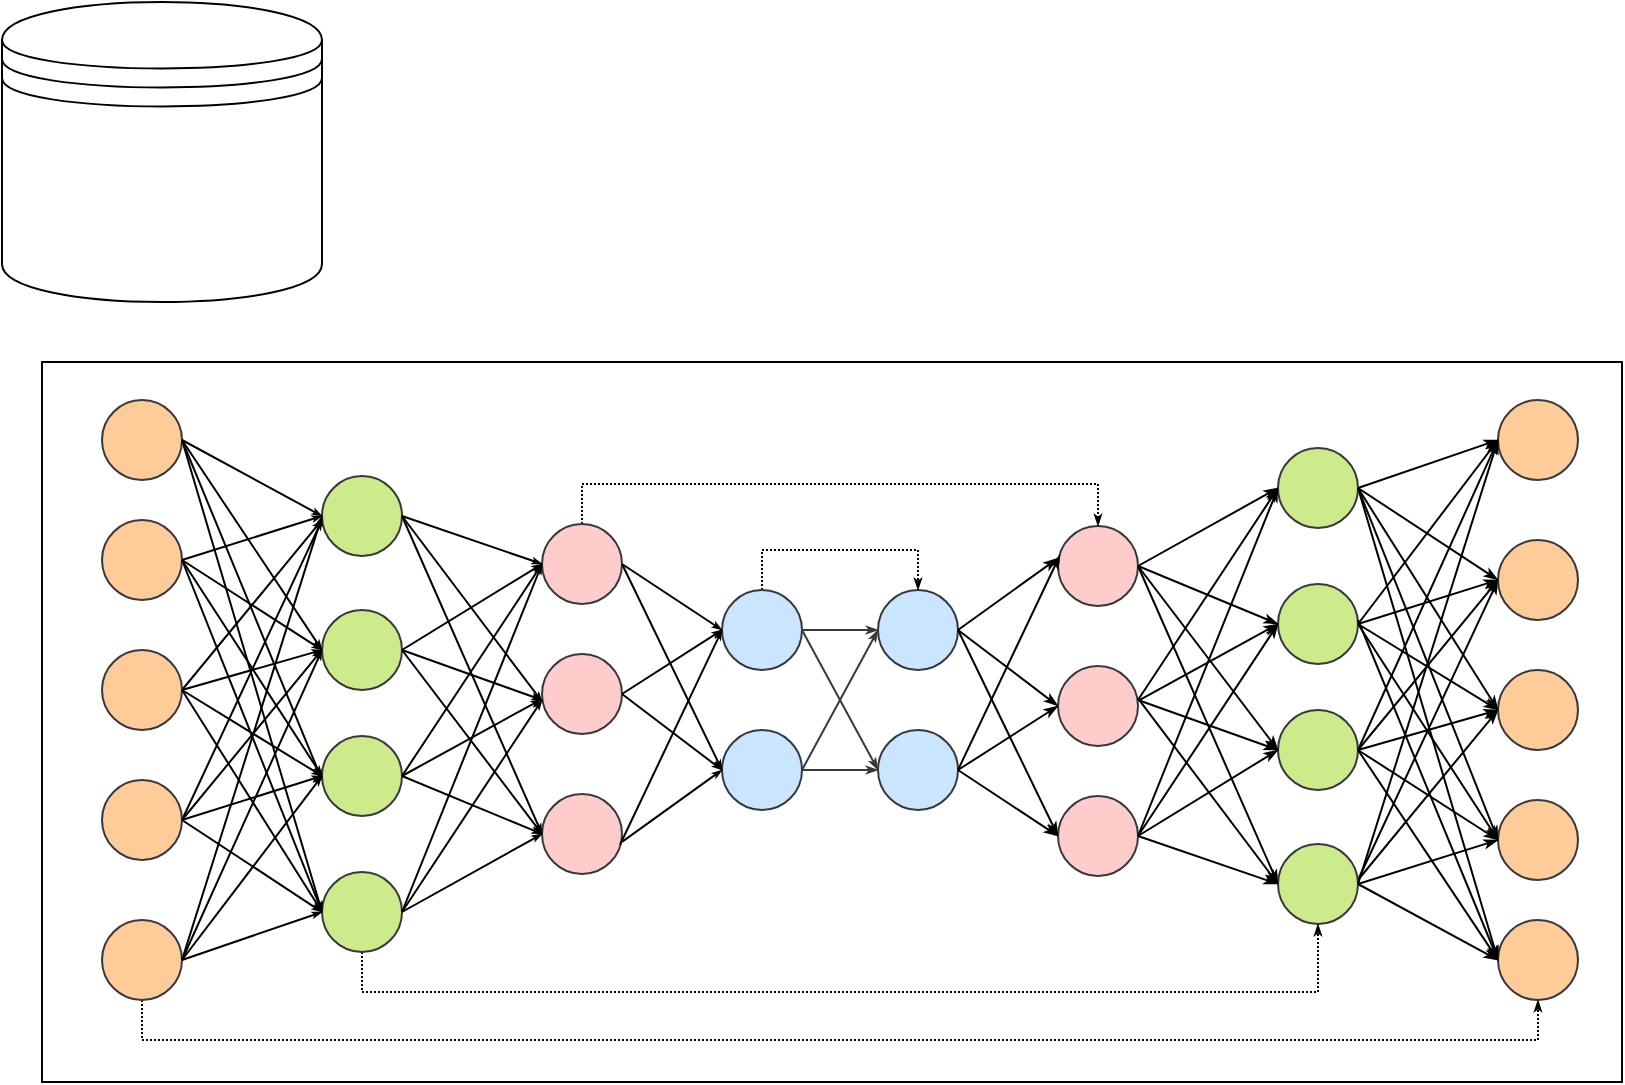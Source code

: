 <mxfile version="13.6.2" type="github">
  <diagram id="TrsP6WNKlTPHFqQmOpyP" name="Page-1">
    <mxGraphModel dx="1802" dy="773" grid="1" gridSize="10" guides="1" tooltips="1" connect="1" arrows="1" fold="1" page="1" pageScale="1" pageWidth="827" pageHeight="1169" math="0" shadow="0">
      <root>
        <mxCell id="0" />
        <mxCell id="1" parent="0" />
        <mxCell id="nNUtYWoHHe47jqBRKhcS-1" value="" style="shape=datastore;whiteSpace=wrap;html=1;" vertex="1" parent="1">
          <mxGeometry x="280" y="260" width="160" height="150" as="geometry" />
        </mxCell>
        <mxCell id="nNUtYWoHHe47jqBRKhcS-2" value="" style="rounded=0;whiteSpace=wrap;html=1;" vertex="1" parent="1">
          <mxGeometry x="300" y="440" width="790" height="360" as="geometry" />
        </mxCell>
        <mxCell id="nNUtYWoHHe47jqBRKhcS-172" value="" style="group" vertex="1" connectable="0" parent="1">
          <mxGeometry x="718" y="459" width="350" height="300" as="geometry" />
        </mxCell>
        <mxCell id="nNUtYWoHHe47jqBRKhcS-119" value="" style="ellipse;whiteSpace=wrap;html=1;aspect=fixed;rotation=-180;fillColor=#ffcc99;strokeColor=#36393d;" vertex="1" parent="nNUtYWoHHe47jqBRKhcS-172">
          <mxGeometry x="310" y="200" width="40" height="40" as="geometry" />
        </mxCell>
        <mxCell id="nNUtYWoHHe47jqBRKhcS-120" style="edgeStyle=none;rounded=0;orthogonalLoop=1;jettySize=auto;html=1;exitX=1;exitY=0.5;exitDx=0;exitDy=0;endArrow=none;endFill=0;endSize=1;startArrow=classicThin;startFill=1;startSize=4;" edge="1" parent="nNUtYWoHHe47jqBRKhcS-172" source="nNUtYWoHHe47jqBRKhcS-121">
          <mxGeometry relative="1" as="geometry">
            <mxPoint x="240" y="240" as="targetPoint" />
          </mxGeometry>
        </mxCell>
        <mxCell id="nNUtYWoHHe47jqBRKhcS-121" value="" style="ellipse;whiteSpace=wrap;html=1;aspect=fixed;rotation=-180;fillColor=#ffcc99;strokeColor=#36393d;" vertex="1" parent="nNUtYWoHHe47jqBRKhcS-172">
          <mxGeometry x="310" y="135" width="40" height="40" as="geometry" />
        </mxCell>
        <mxCell id="nNUtYWoHHe47jqBRKhcS-122" style="edgeStyle=none;rounded=0;orthogonalLoop=1;jettySize=auto;html=1;exitX=1;exitY=0.5;exitDx=0;exitDy=0;endArrow=none;endFill=0;endSize=1;startArrow=classicThin;startFill=1;startSize=4;" edge="1" parent="nNUtYWoHHe47jqBRKhcS-172" source="nNUtYWoHHe47jqBRKhcS-123">
          <mxGeometry relative="1" as="geometry">
            <mxPoint x="240" y="240" as="targetPoint" />
          </mxGeometry>
        </mxCell>
        <mxCell id="nNUtYWoHHe47jqBRKhcS-123" value="" style="ellipse;whiteSpace=wrap;html=1;aspect=fixed;rotation=-180;fillColor=#ffcc99;strokeColor=#36393d;" vertex="1" parent="nNUtYWoHHe47jqBRKhcS-172">
          <mxGeometry x="310" y="70" width="40" height="40" as="geometry" />
        </mxCell>
        <mxCell id="nNUtYWoHHe47jqBRKhcS-124" value="" style="ellipse;whiteSpace=wrap;html=1;aspect=fixed;rotation=-180;fillColor=#ffcc99;strokeColor=#36393d;" vertex="1" parent="nNUtYWoHHe47jqBRKhcS-172">
          <mxGeometry x="310" width="40" height="40" as="geometry" />
        </mxCell>
        <mxCell id="nNUtYWoHHe47jqBRKhcS-125" value="" style="ellipse;whiteSpace=wrap;html=1;aspect=fixed;rotation=-180;fillColor=#ffcc99;strokeColor=#36393d;" vertex="1" parent="nNUtYWoHHe47jqBRKhcS-172">
          <mxGeometry x="310" y="260" width="40" height="40" as="geometry" />
        </mxCell>
        <mxCell id="nNUtYWoHHe47jqBRKhcS-126" value="" style="ellipse;whiteSpace=wrap;html=1;aspect=fixed;rotation=-180;fillColor=#cdeb8b;strokeColor=#36393d;" vertex="1" parent="nNUtYWoHHe47jqBRKhcS-172">
          <mxGeometry x="200" y="222" width="40" height="40" as="geometry" />
        </mxCell>
        <mxCell id="nNUtYWoHHe47jqBRKhcS-127" style="edgeStyle=none;rounded=0;orthogonalLoop=1;jettySize=auto;html=1;entryX=0;entryY=0.5;entryDx=0;entryDy=0;exitX=1;exitY=0.5;exitDx=0;exitDy=0;endArrow=none;endFill=0;endSize=1;startArrow=classicThin;startFill=1;startSize=4;" edge="1" parent="nNUtYWoHHe47jqBRKhcS-172" source="nNUtYWoHHe47jqBRKhcS-119" target="nNUtYWoHHe47jqBRKhcS-126">
          <mxGeometry relative="1" as="geometry" />
        </mxCell>
        <mxCell id="nNUtYWoHHe47jqBRKhcS-128" style="edgeStyle=none;rounded=0;orthogonalLoop=1;jettySize=auto;html=1;exitX=1;exitY=0.5;exitDx=0;exitDy=0;entryX=0;entryY=0.5;entryDx=0;entryDy=0;endArrow=none;endFill=0;endSize=1;startArrow=classicThin;startFill=1;startSize=4;" edge="1" parent="nNUtYWoHHe47jqBRKhcS-172" source="nNUtYWoHHe47jqBRKhcS-124" target="nNUtYWoHHe47jqBRKhcS-126">
          <mxGeometry relative="1" as="geometry" />
        </mxCell>
        <mxCell id="nNUtYWoHHe47jqBRKhcS-129" value="" style="ellipse;whiteSpace=wrap;html=1;aspect=fixed;rotation=-180;fillColor=#cdeb8b;strokeColor=#36393d;" vertex="1" parent="nNUtYWoHHe47jqBRKhcS-172">
          <mxGeometry x="200" y="155" width="40" height="40" as="geometry" />
        </mxCell>
        <mxCell id="nNUtYWoHHe47jqBRKhcS-130" value="" style="ellipse;whiteSpace=wrap;html=1;aspect=fixed;rotation=-180;fillColor=#cdeb8b;strokeColor=#36393d;" vertex="1" parent="nNUtYWoHHe47jqBRKhcS-172">
          <mxGeometry x="200" y="92" width="40" height="40" as="geometry" />
        </mxCell>
        <mxCell id="nNUtYWoHHe47jqBRKhcS-131" value="" style="ellipse;whiteSpace=wrap;html=1;aspect=fixed;rotation=-180;fillColor=#cdeb8b;strokeColor=#36393d;" vertex="1" parent="nNUtYWoHHe47jqBRKhcS-172">
          <mxGeometry x="200" y="24" width="40" height="40" as="geometry" />
        </mxCell>
        <mxCell id="nNUtYWoHHe47jqBRKhcS-132" value="" style="ellipse;whiteSpace=wrap;html=1;aspect=fixed;rotation=-180;fillColor=#ffcccc;strokeColor=#36393d;" vertex="1" parent="nNUtYWoHHe47jqBRKhcS-172">
          <mxGeometry x="90" y="198" width="40" height="40" as="geometry" />
        </mxCell>
        <mxCell id="nNUtYWoHHe47jqBRKhcS-133" value="" style="ellipse;whiteSpace=wrap;html=1;aspect=fixed;rotation=-180;fillColor=#ffcccc;strokeColor=#36393d;" vertex="1" parent="nNUtYWoHHe47jqBRKhcS-172">
          <mxGeometry x="90" y="133" width="40" height="40" as="geometry" />
        </mxCell>
        <mxCell id="nNUtYWoHHe47jqBRKhcS-134" value="" style="ellipse;whiteSpace=wrap;html=1;aspect=fixed;rotation=-180;fillColor=#ffcccc;strokeColor=#36393d;" vertex="1" parent="nNUtYWoHHe47jqBRKhcS-172">
          <mxGeometry x="90" y="63" width="40" height="40" as="geometry" />
        </mxCell>
        <mxCell id="nNUtYWoHHe47jqBRKhcS-135" value="" style="ellipse;whiteSpace=wrap;html=1;aspect=fixed;rotation=-180;fillColor=#cce5ff;strokeColor=#36393d;" vertex="1" parent="nNUtYWoHHe47jqBRKhcS-172">
          <mxGeometry y="165" width="40" height="40" as="geometry" />
        </mxCell>
        <mxCell id="nNUtYWoHHe47jqBRKhcS-136" value="" style="ellipse;whiteSpace=wrap;html=1;aspect=fixed;rotation=-180;fillColor=#cce5ff;strokeColor=#36393d;" vertex="1" parent="nNUtYWoHHe47jqBRKhcS-172">
          <mxGeometry y="95" width="40" height="40" as="geometry" />
        </mxCell>
        <mxCell id="nNUtYWoHHe47jqBRKhcS-137" value="" style="endArrow=none;html=1;exitX=1;exitY=0.5;exitDx=0;exitDy=0;endFill=0;endSize=1;startArrow=classicThin;startFill=1;startSize=4;" edge="1" parent="nNUtYWoHHe47jqBRKhcS-172" source="nNUtYWoHHe47jqBRKhcS-125">
          <mxGeometry width="50" height="50" relative="1" as="geometry">
            <mxPoint x="280" y="160" as="sourcePoint" />
            <mxPoint x="240" y="110" as="targetPoint" />
          </mxGeometry>
        </mxCell>
        <mxCell id="nNUtYWoHHe47jqBRKhcS-138" value="" style="endArrow=none;html=1;exitX=1;exitY=0.5;exitDx=0;exitDy=0;entryX=0;entryY=0.5;entryDx=0;entryDy=0;endFill=0;endSize=1;startArrow=classicThin;startFill=1;startSize=4;" edge="1" parent="nNUtYWoHHe47jqBRKhcS-172" source="nNUtYWoHHe47jqBRKhcS-125" target="nNUtYWoHHe47jqBRKhcS-129">
          <mxGeometry width="50" height="50" relative="1" as="geometry">
            <mxPoint x="280" y="160" as="sourcePoint" />
            <mxPoint x="230" y="210" as="targetPoint" />
          </mxGeometry>
        </mxCell>
        <mxCell id="nNUtYWoHHe47jqBRKhcS-139" value="" style="endArrow=none;html=1;exitX=1;exitY=0.5;exitDx=0;exitDy=0;entryX=0;entryY=0.5;entryDx=0;entryDy=0;endFill=0;endSize=1;startArrow=classicThin;startFill=1;startSize=4;" edge="1" parent="nNUtYWoHHe47jqBRKhcS-172" source="nNUtYWoHHe47jqBRKhcS-125" target="nNUtYWoHHe47jqBRKhcS-126">
          <mxGeometry width="50" height="50" relative="1" as="geometry">
            <mxPoint x="280" y="160" as="sourcePoint" />
            <mxPoint x="230" y="210" as="targetPoint" />
          </mxGeometry>
        </mxCell>
        <mxCell id="nNUtYWoHHe47jqBRKhcS-140" style="edgeStyle=none;rounded=0;orthogonalLoop=1;jettySize=auto;html=1;exitX=1;exitY=0.5;exitDx=0;exitDy=0;entryX=0;entryY=0.5;entryDx=0;entryDy=0;endArrow=none;endFill=0;endSize=1;startArrow=classicThin;startFill=1;startSize=4;" edge="1" parent="nNUtYWoHHe47jqBRKhcS-172" source="nNUtYWoHHe47jqBRKhcS-124" target="nNUtYWoHHe47jqBRKhcS-129">
          <mxGeometry relative="1" as="geometry" />
        </mxCell>
        <mxCell id="nNUtYWoHHe47jqBRKhcS-141" style="edgeStyle=none;rounded=0;orthogonalLoop=1;jettySize=auto;html=1;exitX=1;exitY=0.5;exitDx=0;exitDy=0;entryX=0;entryY=0.5;entryDx=0;entryDy=0;endArrow=none;endFill=0;endSize=1;startArrow=classicThin;startFill=1;startSize=4;" edge="1" parent="nNUtYWoHHe47jqBRKhcS-172" source="nNUtYWoHHe47jqBRKhcS-124" target="nNUtYWoHHe47jqBRKhcS-131">
          <mxGeometry relative="1" as="geometry" />
        </mxCell>
        <mxCell id="nNUtYWoHHe47jqBRKhcS-142" style="edgeStyle=none;rounded=0;orthogonalLoop=1;jettySize=auto;html=1;exitX=1;exitY=0.5;exitDx=0;exitDy=0;entryX=0;entryY=0.5;entryDx=0;entryDy=0;endArrow=none;endFill=0;endSize=1;startArrow=classicThin;startFill=1;startSize=4;" edge="1" parent="nNUtYWoHHe47jqBRKhcS-172" source="nNUtYWoHHe47jqBRKhcS-124" target="nNUtYWoHHe47jqBRKhcS-130">
          <mxGeometry relative="1" as="geometry" />
        </mxCell>
        <mxCell id="nNUtYWoHHe47jqBRKhcS-143" style="rounded=0;orthogonalLoop=1;jettySize=auto;html=1;entryX=0;entryY=0.5;entryDx=0;entryDy=0;exitX=1;exitY=0.5;exitDx=0;exitDy=0;endArrow=none;endFill=0;endSize=1;startArrow=classicThin;startFill=1;startSize=4;" edge="1" parent="nNUtYWoHHe47jqBRKhcS-172" source="nNUtYWoHHe47jqBRKhcS-125" target="nNUtYWoHHe47jqBRKhcS-131">
          <mxGeometry relative="1" as="geometry" />
        </mxCell>
        <mxCell id="nNUtYWoHHe47jqBRKhcS-144" style="edgeStyle=none;rounded=0;orthogonalLoop=1;jettySize=auto;html=1;entryX=0;entryY=0.5;entryDx=0;entryDy=0;exitX=1;exitY=0.5;exitDx=0;exitDy=0;endArrow=none;endFill=0;endSize=1;startArrow=classicThin;startFill=1;startSize=4;" edge="1" parent="nNUtYWoHHe47jqBRKhcS-172" source="nNUtYWoHHe47jqBRKhcS-119" target="nNUtYWoHHe47jqBRKhcS-129">
          <mxGeometry relative="1" as="geometry" />
        </mxCell>
        <mxCell id="nNUtYWoHHe47jqBRKhcS-145" style="edgeStyle=none;rounded=0;orthogonalLoop=1;jettySize=auto;html=1;entryX=0;entryY=0.5;entryDx=0;entryDy=0;exitX=1;exitY=0.5;exitDx=0;exitDy=0;endArrow=none;endFill=0;endSize=1;startArrow=classicThin;startFill=1;startSize=4;" edge="1" parent="nNUtYWoHHe47jqBRKhcS-172" source="nNUtYWoHHe47jqBRKhcS-119" target="nNUtYWoHHe47jqBRKhcS-130">
          <mxGeometry relative="1" as="geometry" />
        </mxCell>
        <mxCell id="nNUtYWoHHe47jqBRKhcS-146" style="edgeStyle=none;rounded=0;orthogonalLoop=1;jettySize=auto;html=1;entryX=0;entryY=0.5;entryDx=0;entryDy=0;endArrow=none;endFill=0;endSize=2;exitX=1;exitY=0.5;exitDx=0;exitDy=0;startArrow=classicThin;startFill=1;startSize=4;" edge="1" parent="nNUtYWoHHe47jqBRKhcS-172" source="nNUtYWoHHe47jqBRKhcS-126" target="nNUtYWoHHe47jqBRKhcS-132">
          <mxGeometry relative="1" as="geometry" />
        </mxCell>
        <mxCell id="nNUtYWoHHe47jqBRKhcS-147" style="edgeStyle=none;rounded=0;orthogonalLoop=1;jettySize=auto;html=1;entryX=0;entryY=0.5;entryDx=0;entryDy=0;exitX=1;exitY=0.5;exitDx=0;exitDy=0;endArrow=none;endFill=0;endSize=1;startArrow=classicThin;startFill=1;startSize=4;" edge="1" parent="nNUtYWoHHe47jqBRKhcS-172" source="nNUtYWoHHe47jqBRKhcS-119" target="nNUtYWoHHe47jqBRKhcS-131">
          <mxGeometry relative="1" as="geometry" />
        </mxCell>
        <mxCell id="nNUtYWoHHe47jqBRKhcS-148" style="edgeStyle=none;rounded=0;orthogonalLoop=1;jettySize=auto;html=1;entryX=0;entryY=0.5;entryDx=0;entryDy=0;endArrow=none;endFill=0;endSize=2;exitX=1;exitY=0.5;exitDx=0;exitDy=0;startArrow=classicThin;startFill=1;startSize=4;" edge="1" parent="nNUtYWoHHe47jqBRKhcS-172" source="nNUtYWoHHe47jqBRKhcS-129" target="nNUtYWoHHe47jqBRKhcS-132">
          <mxGeometry relative="1" as="geometry" />
        </mxCell>
        <mxCell id="nNUtYWoHHe47jqBRKhcS-149" style="edgeStyle=none;rounded=0;orthogonalLoop=1;jettySize=auto;html=1;exitX=1;exitY=0.5;exitDx=0;exitDy=0;entryX=0;entryY=0.5;entryDx=0;entryDy=0;endArrow=none;endFill=0;endSize=1;startArrow=classicThin;startFill=1;startSize=4;" edge="1" parent="nNUtYWoHHe47jqBRKhcS-172" source="nNUtYWoHHe47jqBRKhcS-121" target="nNUtYWoHHe47jqBRKhcS-129">
          <mxGeometry relative="1" as="geometry">
            <mxPoint x="240" y="240" as="targetPoint" />
          </mxGeometry>
        </mxCell>
        <mxCell id="nNUtYWoHHe47jqBRKhcS-150" style="edgeStyle=none;rounded=0;orthogonalLoop=1;jettySize=auto;html=1;entryX=0;entryY=0.5;entryDx=0;entryDy=0;endArrow=none;endFill=0;endSize=2;exitX=1;exitY=0.5;exitDx=0;exitDy=0;startArrow=classicThin;startFill=1;startSize=4;" edge="1" parent="nNUtYWoHHe47jqBRKhcS-172" source="nNUtYWoHHe47jqBRKhcS-130" target="nNUtYWoHHe47jqBRKhcS-132">
          <mxGeometry relative="1" as="geometry" />
        </mxCell>
        <mxCell id="nNUtYWoHHe47jqBRKhcS-151" style="edgeStyle=none;rounded=0;orthogonalLoop=1;jettySize=auto;html=1;exitX=1;exitY=0.5;exitDx=0;exitDy=0;entryX=0;entryY=0.5;entryDx=0;entryDy=0;endArrow=none;endFill=0;endSize=1;startArrow=classicThin;startFill=1;startSize=4;" edge="1" parent="nNUtYWoHHe47jqBRKhcS-172" source="nNUtYWoHHe47jqBRKhcS-121" target="nNUtYWoHHe47jqBRKhcS-130">
          <mxGeometry relative="1" as="geometry">
            <mxPoint x="240" y="240" as="targetPoint" />
          </mxGeometry>
        </mxCell>
        <mxCell id="nNUtYWoHHe47jqBRKhcS-152" style="edgeStyle=none;rounded=0;orthogonalLoop=1;jettySize=auto;html=1;exitX=1;exitY=0.5;exitDx=0;exitDy=0;entryX=0;entryY=0.5;entryDx=0;entryDy=0;endArrow=none;endFill=0;endSize=1;startArrow=classicThin;startFill=1;startSize=4;" edge="1" parent="nNUtYWoHHe47jqBRKhcS-172" source="nNUtYWoHHe47jqBRKhcS-121" target="nNUtYWoHHe47jqBRKhcS-131">
          <mxGeometry relative="1" as="geometry">
            <mxPoint x="240" y="240" as="targetPoint" />
          </mxGeometry>
        </mxCell>
        <mxCell id="nNUtYWoHHe47jqBRKhcS-153" style="edgeStyle=none;rounded=0;orthogonalLoop=1;jettySize=auto;html=1;exitX=1;exitY=0.5;exitDx=0;exitDy=0;entryX=0;entryY=0.5;entryDx=0;entryDy=0;endArrow=none;endFill=0;endSize=1;startArrow=classicThin;startFill=1;startSize=4;" edge="1" parent="nNUtYWoHHe47jqBRKhcS-172" source="nNUtYWoHHe47jqBRKhcS-123" target="nNUtYWoHHe47jqBRKhcS-129">
          <mxGeometry relative="1" as="geometry">
            <mxPoint x="240" y="240" as="targetPoint" />
          </mxGeometry>
        </mxCell>
        <mxCell id="nNUtYWoHHe47jqBRKhcS-154" style="edgeStyle=none;rounded=0;orthogonalLoop=1;jettySize=auto;html=1;exitX=1;exitY=0.5;exitDx=0;exitDy=0;entryX=0;entryY=0.5;entryDx=0;entryDy=0;endArrow=none;endFill=0;endSize=1;startArrow=classicThin;startFill=1;startSize=4;" edge="1" parent="nNUtYWoHHe47jqBRKhcS-172" source="nNUtYWoHHe47jqBRKhcS-123" target="nNUtYWoHHe47jqBRKhcS-130">
          <mxGeometry relative="1" as="geometry">
            <mxPoint x="240" y="240" as="targetPoint" />
          </mxGeometry>
        </mxCell>
        <mxCell id="nNUtYWoHHe47jqBRKhcS-155" style="edgeStyle=none;rounded=0;orthogonalLoop=1;jettySize=auto;html=1;exitX=1;exitY=0.5;exitDx=0;exitDy=0;entryX=0;entryY=0.5;entryDx=0;entryDy=0;endArrow=none;endFill=0;endSize=1;startArrow=classicThin;startFill=1;startSize=4;" edge="1" parent="nNUtYWoHHe47jqBRKhcS-172" source="nNUtYWoHHe47jqBRKhcS-123" target="nNUtYWoHHe47jqBRKhcS-131">
          <mxGeometry relative="1" as="geometry">
            <mxPoint x="240" y="240" as="targetPoint" />
          </mxGeometry>
        </mxCell>
        <mxCell id="nNUtYWoHHe47jqBRKhcS-156" style="edgeStyle=none;rounded=0;orthogonalLoop=1;jettySize=auto;html=1;endArrow=none;endFill=0;endSize=2;exitX=1;exitY=0.5;exitDx=0;exitDy=0;entryX=0.002;entryY=0.598;entryDx=0;entryDy=0;entryPerimeter=0;startArrow=classicThin;startFill=1;startSize=4;" edge="1" parent="nNUtYWoHHe47jqBRKhcS-172" source="nNUtYWoHHe47jqBRKhcS-126" target="nNUtYWoHHe47jqBRKhcS-133">
          <mxGeometry relative="1" as="geometry">
            <mxPoint x="130" y="153" as="targetPoint" />
          </mxGeometry>
        </mxCell>
        <mxCell id="nNUtYWoHHe47jqBRKhcS-157" style="edgeStyle=none;rounded=0;orthogonalLoop=1;jettySize=auto;html=1;entryX=0;entryY=0.5;entryDx=0;entryDy=0;endArrow=none;endFill=0;endSize=2;exitX=1;exitY=0.5;exitDx=0;exitDy=0;startArrow=classicThin;startFill=1;startSize=4;" edge="1" parent="nNUtYWoHHe47jqBRKhcS-172" source="nNUtYWoHHe47jqBRKhcS-131" target="nNUtYWoHHe47jqBRKhcS-134">
          <mxGeometry relative="1" as="geometry" />
        </mxCell>
        <mxCell id="nNUtYWoHHe47jqBRKhcS-158" style="edgeStyle=none;rounded=0;orthogonalLoop=1;jettySize=auto;html=1;entryX=0;entryY=0.5;entryDx=0;entryDy=0;endArrow=none;endFill=0;endSize=2;exitX=1;exitY=0.5;exitDx=0;exitDy=0;startArrow=classicThin;startFill=1;startSize=4;" edge="1" parent="nNUtYWoHHe47jqBRKhcS-172" source="nNUtYWoHHe47jqBRKhcS-126" target="nNUtYWoHHe47jqBRKhcS-134">
          <mxGeometry relative="1" as="geometry" />
        </mxCell>
        <mxCell id="nNUtYWoHHe47jqBRKhcS-159" style="edgeStyle=none;rounded=0;orthogonalLoop=1;jettySize=auto;html=1;endArrow=none;endFill=0;endSize=2;exitX=1;exitY=0.5;exitDx=0;exitDy=0;startArrow=classicThin;startFill=1;startSize=4;" edge="1" parent="nNUtYWoHHe47jqBRKhcS-172" source="nNUtYWoHHe47jqBRKhcS-129">
          <mxGeometry relative="1" as="geometry">
            <mxPoint x="202" y="183" as="sourcePoint" />
            <mxPoint x="130" y="150" as="targetPoint" />
          </mxGeometry>
        </mxCell>
        <mxCell id="nNUtYWoHHe47jqBRKhcS-160" style="edgeStyle=none;rounded=0;orthogonalLoop=1;jettySize=auto;html=1;endArrow=none;endFill=0;endSize=2;exitX=1;exitY=0.5;exitDx=0;exitDy=0;entryX=0;entryY=0.5;entryDx=0;entryDy=0;startArrow=classicThin;startFill=1;startSize=4;" edge="1" parent="nNUtYWoHHe47jqBRKhcS-172" source="nNUtYWoHHe47jqBRKhcS-129" target="nNUtYWoHHe47jqBRKhcS-134">
          <mxGeometry relative="1" as="geometry">
            <mxPoint x="202" y="183" as="sourcePoint" />
            <mxPoint x="130" y="150" as="targetPoint" />
          </mxGeometry>
        </mxCell>
        <mxCell id="nNUtYWoHHe47jqBRKhcS-161" style="edgeStyle=none;rounded=0;orthogonalLoop=1;jettySize=auto;html=1;entryX=0;entryY=0.5;entryDx=0;entryDy=0;endArrow=none;endFill=0;endSize=1;exitX=1;exitY=0.5;exitDx=0;exitDy=0;startArrow=classicThin;startFill=1;startSize=4;" edge="1" parent="nNUtYWoHHe47jqBRKhcS-172" source="nNUtYWoHHe47jqBRKhcS-132" target="nNUtYWoHHe47jqBRKhcS-135">
          <mxGeometry relative="1" as="geometry" />
        </mxCell>
        <mxCell id="nNUtYWoHHe47jqBRKhcS-162" style="edgeStyle=none;rounded=0;orthogonalLoop=1;jettySize=auto;html=1;endArrow=none;endFill=0;endSize=2;exitX=1;exitY=0.5;exitDx=0;exitDy=0;entryX=-0.012;entryY=0.569;entryDx=0;entryDy=0;entryPerimeter=0;startArrow=classicThin;startFill=1;startSize=4;" edge="1" parent="nNUtYWoHHe47jqBRKhcS-172" source="nNUtYWoHHe47jqBRKhcS-130" target="nNUtYWoHHe47jqBRKhcS-133">
          <mxGeometry relative="1" as="geometry">
            <mxPoint x="130" y="130" as="targetPoint" />
          </mxGeometry>
        </mxCell>
        <mxCell id="nNUtYWoHHe47jqBRKhcS-163" style="edgeStyle=none;rounded=0;orthogonalLoop=1;jettySize=auto;html=1;endArrow=none;endFill=0;endSize=1;entryX=0;entryY=0.5;entryDx=0;entryDy=0;exitX=1;exitY=0.5;exitDx=0;exitDy=0;startArrow=classicThin;startFill=1;startSize=4;" edge="1" parent="nNUtYWoHHe47jqBRKhcS-172" source="nNUtYWoHHe47jqBRKhcS-133" target="nNUtYWoHHe47jqBRKhcS-135">
          <mxGeometry relative="1" as="geometry" />
        </mxCell>
        <mxCell id="nNUtYWoHHe47jqBRKhcS-164" style="edgeStyle=none;rounded=0;orthogonalLoop=1;jettySize=auto;html=1;entryX=0;entryY=0.5;entryDx=0;entryDy=0;endArrow=none;endFill=0;endSize=2;exitX=1;exitY=0.5;exitDx=0;exitDy=0;startArrow=classicThin;startFill=1;startSize=4;" edge="1" parent="nNUtYWoHHe47jqBRKhcS-172" source="nNUtYWoHHe47jqBRKhcS-130" target="nNUtYWoHHe47jqBRKhcS-134">
          <mxGeometry relative="1" as="geometry" />
        </mxCell>
        <mxCell id="nNUtYWoHHe47jqBRKhcS-165" style="edgeStyle=none;rounded=0;orthogonalLoop=1;jettySize=auto;html=1;endArrow=none;endFill=0;endSize=2;exitX=1;exitY=0.5;exitDx=0;exitDy=0;startArrow=classicThin;startFill=1;startSize=4;" edge="1" parent="nNUtYWoHHe47jqBRKhcS-172" source="nNUtYWoHHe47jqBRKhcS-131">
          <mxGeometry relative="1" as="geometry">
            <mxPoint x="200" y="40" as="sourcePoint" />
            <mxPoint x="130" y="150" as="targetPoint" />
          </mxGeometry>
        </mxCell>
        <mxCell id="nNUtYWoHHe47jqBRKhcS-166" style="edgeStyle=none;rounded=0;orthogonalLoop=1;jettySize=auto;html=1;endArrow=none;endFill=0;endSize=2;exitX=1;exitY=0.5;exitDx=0;exitDy=0;entryX=0;entryY=0.5;entryDx=0;entryDy=0;startArrow=classicThin;startFill=1;startSize=4;" edge="1" parent="nNUtYWoHHe47jqBRKhcS-172" source="nNUtYWoHHe47jqBRKhcS-131" target="nNUtYWoHHe47jqBRKhcS-132">
          <mxGeometry relative="1" as="geometry">
            <mxPoint x="200" y="40" as="sourcePoint" />
            <mxPoint x="130" y="150" as="targetPoint" />
          </mxGeometry>
        </mxCell>
        <mxCell id="nNUtYWoHHe47jqBRKhcS-167" style="edgeStyle=none;rounded=0;orthogonalLoop=1;jettySize=auto;html=1;entryX=0;entryY=0.5;entryDx=0;entryDy=0;endArrow=none;endFill=0;endSize=1;exitX=1;exitY=0.5;exitDx=0;exitDy=0;startArrow=classicThin;startFill=1;startSize=4;" edge="1" parent="nNUtYWoHHe47jqBRKhcS-172" source="nNUtYWoHHe47jqBRKhcS-132" target="nNUtYWoHHe47jqBRKhcS-136">
          <mxGeometry relative="1" as="geometry" />
        </mxCell>
        <mxCell id="nNUtYWoHHe47jqBRKhcS-168" style="edgeStyle=none;rounded=0;orthogonalLoop=1;jettySize=auto;html=1;entryX=0;entryY=0.5;entryDx=0;entryDy=0;endArrow=none;endFill=0;endSize=1;exitX=0.975;exitY=0.635;exitDx=0;exitDy=0;exitPerimeter=0;startArrow=classicThin;startFill=1;startSize=4;" edge="1" parent="nNUtYWoHHe47jqBRKhcS-172" source="nNUtYWoHHe47jqBRKhcS-134" target="nNUtYWoHHe47jqBRKhcS-135">
          <mxGeometry relative="1" as="geometry" />
        </mxCell>
        <mxCell id="nNUtYWoHHe47jqBRKhcS-169" style="edgeStyle=none;rounded=0;orthogonalLoop=1;jettySize=auto;html=1;entryX=0;entryY=0.5;entryDx=0;entryDy=0;endArrow=none;endFill=0;endSize=1;exitX=1.005;exitY=0.595;exitDx=0;exitDy=0;exitPerimeter=0;startArrow=classicThin;startFill=1;startSize=4;" edge="1" parent="nNUtYWoHHe47jqBRKhcS-172" source="nNUtYWoHHe47jqBRKhcS-134" target="nNUtYWoHHe47jqBRKhcS-136">
          <mxGeometry relative="1" as="geometry" />
        </mxCell>
        <mxCell id="nNUtYWoHHe47jqBRKhcS-170" style="edgeStyle=none;rounded=0;orthogonalLoop=1;jettySize=auto;html=1;endArrow=none;endFill=0;endSize=1;entryX=0;entryY=0.5;entryDx=0;entryDy=0;exitX=1;exitY=0.5;exitDx=0;exitDy=0;startArrow=classicThin;startFill=1;startSize=4;" edge="1" parent="nNUtYWoHHe47jqBRKhcS-172" source="nNUtYWoHHe47jqBRKhcS-133" target="nNUtYWoHHe47jqBRKhcS-136">
          <mxGeometry relative="1" as="geometry" />
        </mxCell>
        <mxCell id="nNUtYWoHHe47jqBRKhcS-3" value="" style="ellipse;whiteSpace=wrap;html=1;aspect=fixed;fillColor=#ffcc99;strokeColor=#36393d;" vertex="1" parent="1">
          <mxGeometry x="330" y="519" width="40" height="40" as="geometry" />
        </mxCell>
        <mxCell id="nNUtYWoHHe47jqBRKhcS-38" style="edgeStyle=none;rounded=0;orthogonalLoop=1;jettySize=auto;html=1;exitX=1;exitY=0.5;exitDx=0;exitDy=0;endArrow=classicThin;endFill=1;endSize=2;" edge="1" parent="1" source="nNUtYWoHHe47jqBRKhcS-4">
          <mxGeometry relative="1" as="geometry">
            <mxPoint x="440" y="519" as="targetPoint" />
          </mxGeometry>
        </mxCell>
        <mxCell id="nNUtYWoHHe47jqBRKhcS-4" value="" style="ellipse;whiteSpace=wrap;html=1;aspect=fixed;fillColor=#ffcc99;strokeColor=#36393d;" vertex="1" parent="1">
          <mxGeometry x="330" y="584" width="40" height="40" as="geometry" />
        </mxCell>
        <mxCell id="nNUtYWoHHe47jqBRKhcS-42" style="edgeStyle=none;rounded=0;orthogonalLoop=1;jettySize=auto;html=1;exitX=1;exitY=0.5;exitDx=0;exitDy=0;endArrow=classicThin;endFill=1;endSize=2;" edge="1" parent="1" source="nNUtYWoHHe47jqBRKhcS-5">
          <mxGeometry relative="1" as="geometry">
            <mxPoint x="440" y="519" as="targetPoint" />
          </mxGeometry>
        </mxCell>
        <mxCell id="nNUtYWoHHe47jqBRKhcS-5" value="" style="ellipse;whiteSpace=wrap;html=1;aspect=fixed;fillColor=#ffcc99;strokeColor=#36393d;" vertex="1" parent="1">
          <mxGeometry x="330" y="649" width="40" height="40" as="geometry" />
        </mxCell>
        <mxCell id="nNUtYWoHHe47jqBRKhcS-182" style="edgeStyle=orthogonalEdgeStyle;rounded=0;orthogonalLoop=1;jettySize=auto;html=1;entryX=0.5;entryY=0;entryDx=0;entryDy=0;startArrow=none;startFill=0;startSize=4;endArrow=classicThin;endFill=1;endSize=3;exitX=0.5;exitY=1;exitDx=0;exitDy=0;dashed=1;dashPattern=1 1;" edge="1" parent="1" source="nNUtYWoHHe47jqBRKhcS-6" target="nNUtYWoHHe47jqBRKhcS-125">
          <mxGeometry relative="1" as="geometry" />
        </mxCell>
        <mxCell id="nNUtYWoHHe47jqBRKhcS-6" value="" style="ellipse;whiteSpace=wrap;html=1;aspect=fixed;fillColor=#ffcc99;strokeColor=#36393d;" vertex="1" parent="1">
          <mxGeometry x="330" y="719" width="40" height="40" as="geometry" />
        </mxCell>
        <mxCell id="nNUtYWoHHe47jqBRKhcS-7" value="" style="ellipse;whiteSpace=wrap;html=1;aspect=fixed;fillColor=#ffcc99;strokeColor=#36393d;" vertex="1" parent="1">
          <mxGeometry x="330" y="459" width="40" height="40" as="geometry" />
        </mxCell>
        <mxCell id="nNUtYWoHHe47jqBRKhcS-8" value="" style="ellipse;whiteSpace=wrap;html=1;aspect=fixed;fillColor=#cdeb8b;strokeColor=#36393d;" vertex="1" parent="1">
          <mxGeometry x="440" y="497" width="40" height="40" as="geometry" />
        </mxCell>
        <mxCell id="nNUtYWoHHe47jqBRKhcS-33" style="edgeStyle=none;rounded=0;orthogonalLoop=1;jettySize=auto;html=1;entryX=0;entryY=0.5;entryDx=0;entryDy=0;exitX=1;exitY=0.5;exitDx=0;exitDy=0;endArrow=classicThin;endFill=1;endSize=2;" edge="1" parent="1" source="nNUtYWoHHe47jqBRKhcS-3" target="nNUtYWoHHe47jqBRKhcS-8">
          <mxGeometry relative="1" as="geometry" />
        </mxCell>
        <mxCell id="nNUtYWoHHe47jqBRKhcS-29" style="edgeStyle=none;rounded=0;orthogonalLoop=1;jettySize=auto;html=1;exitX=1;exitY=0.5;exitDx=0;exitDy=0;entryX=0;entryY=0.5;entryDx=0;entryDy=0;endArrow=classicThin;endFill=1;endSize=2;" edge="1" parent="1" source="nNUtYWoHHe47jqBRKhcS-6" target="nNUtYWoHHe47jqBRKhcS-8">
          <mxGeometry relative="1" as="geometry" />
        </mxCell>
        <mxCell id="nNUtYWoHHe47jqBRKhcS-9" value="" style="ellipse;whiteSpace=wrap;html=1;aspect=fixed;fillColor=#cdeb8b;strokeColor=#36393d;" vertex="1" parent="1">
          <mxGeometry x="440" y="564" width="40" height="40" as="geometry" />
        </mxCell>
        <mxCell id="nNUtYWoHHe47jqBRKhcS-10" value="" style="ellipse;whiteSpace=wrap;html=1;aspect=fixed;fillColor=#cdeb8b;strokeColor=#36393d;" vertex="1" parent="1">
          <mxGeometry x="440" y="627" width="40" height="40" as="geometry" />
        </mxCell>
        <mxCell id="nNUtYWoHHe47jqBRKhcS-181" style="edgeStyle=orthogonalEdgeStyle;rounded=0;orthogonalLoop=1;jettySize=auto;html=1;entryX=0.5;entryY=0;entryDx=0;entryDy=0;startArrow=none;startFill=0;startSize=4;endArrow=classicThin;endFill=1;endSize=3;exitX=0.5;exitY=1;exitDx=0;exitDy=0;dashed=1;dashPattern=1 1;" edge="1" parent="1" source="nNUtYWoHHe47jqBRKhcS-11" target="nNUtYWoHHe47jqBRKhcS-126">
          <mxGeometry relative="1" as="geometry" />
        </mxCell>
        <mxCell id="nNUtYWoHHe47jqBRKhcS-11" value="" style="ellipse;whiteSpace=wrap;html=1;aspect=fixed;fillColor=#cdeb8b;strokeColor=#36393d;" vertex="1" parent="1">
          <mxGeometry x="440" y="695" width="40" height="40" as="geometry" />
        </mxCell>
        <mxCell id="nNUtYWoHHe47jqBRKhcS-179" style="edgeStyle=orthogonalEdgeStyle;rounded=0;orthogonalLoop=1;jettySize=auto;html=1;exitX=0.5;exitY=0;exitDx=0;exitDy=0;startArrow=none;startFill=0;startSize=4;endArrow=classicThin;endFill=1;endSize=3;entryX=0.5;entryY=1;entryDx=0;entryDy=0;dashed=1;dashPattern=1 1;" edge="1" parent="1" source="nNUtYWoHHe47jqBRKhcS-14" target="nNUtYWoHHe47jqBRKhcS-134">
          <mxGeometry relative="1" as="geometry">
            <mxPoint x="569.724" y="510" as="targetPoint" />
          </mxGeometry>
        </mxCell>
        <mxCell id="nNUtYWoHHe47jqBRKhcS-14" value="" style="ellipse;whiteSpace=wrap;html=1;aspect=fixed;fillColor=#ffcccc;strokeColor=#36393d;" vertex="1" parent="1">
          <mxGeometry x="550" y="521" width="40" height="40" as="geometry" />
        </mxCell>
        <mxCell id="nNUtYWoHHe47jqBRKhcS-15" value="" style="ellipse;whiteSpace=wrap;html=1;aspect=fixed;fillColor=#ffcccc;strokeColor=#36393d;" vertex="1" parent="1">
          <mxGeometry x="550" y="586" width="40" height="40" as="geometry" />
        </mxCell>
        <mxCell id="nNUtYWoHHe47jqBRKhcS-16" value="" style="ellipse;whiteSpace=wrap;html=1;aspect=fixed;fillColor=#ffcccc;strokeColor=#36393d;" vertex="1" parent="1">
          <mxGeometry x="550" y="656" width="40" height="40" as="geometry" />
        </mxCell>
        <mxCell id="nNUtYWoHHe47jqBRKhcS-175" style="edgeStyle=none;rounded=0;orthogonalLoop=1;jettySize=auto;html=1;entryX=1;entryY=0.5;entryDx=0;entryDy=0;startArrow=none;startFill=0;startSize=4;endArrow=classicThin;endFill=1;endSize=3;exitX=1;exitY=0.5;exitDx=0;exitDy=0;fillColor=#cce5ff;strokeColor=#36393d;" edge="1" parent="1" source="nNUtYWoHHe47jqBRKhcS-17" target="nNUtYWoHHe47jqBRKhcS-135">
          <mxGeometry relative="1" as="geometry" />
        </mxCell>
        <mxCell id="nNUtYWoHHe47jqBRKhcS-176" style="edgeStyle=none;rounded=0;orthogonalLoop=1;jettySize=auto;html=1;startArrow=none;startFill=0;startSize=4;endArrow=classicThin;endFill=1;endSize=3;fillColor=#cce5ff;strokeColor=#36393d;" edge="1" parent="1" source="nNUtYWoHHe47jqBRKhcS-17" target="nNUtYWoHHe47jqBRKhcS-136">
          <mxGeometry relative="1" as="geometry" />
        </mxCell>
        <mxCell id="nNUtYWoHHe47jqBRKhcS-178" style="edgeStyle=orthogonalEdgeStyle;rounded=0;orthogonalLoop=1;jettySize=auto;html=1;entryX=0.5;entryY=1;entryDx=0;entryDy=0;startArrow=none;startFill=0;startSize=4;endArrow=classicThin;endFill=1;endSize=3;exitX=0.5;exitY=0;exitDx=0;exitDy=0;dashed=1;dashPattern=1 1;" edge="1" parent="1" source="nNUtYWoHHe47jqBRKhcS-17" target="nNUtYWoHHe47jqBRKhcS-136">
          <mxGeometry relative="1" as="geometry" />
        </mxCell>
        <mxCell id="nNUtYWoHHe47jqBRKhcS-17" value="" style="ellipse;whiteSpace=wrap;html=1;aspect=fixed;fillColor=#cce5ff;strokeColor=#36393d;" vertex="1" parent="1">
          <mxGeometry x="640" y="554" width="40" height="40" as="geometry" />
        </mxCell>
        <mxCell id="nNUtYWoHHe47jqBRKhcS-174" style="edgeStyle=none;rounded=0;orthogonalLoop=1;jettySize=auto;html=1;entryX=1;entryY=0.5;entryDx=0;entryDy=0;startArrow=none;startFill=0;startSize=4;endArrow=classicThin;endFill=1;endSize=3;exitX=1;exitY=0.5;exitDx=0;exitDy=0;fillColor=#cce5ff;strokeColor=#36393d;" edge="1" parent="1" source="nNUtYWoHHe47jqBRKhcS-18" target="nNUtYWoHHe47jqBRKhcS-136">
          <mxGeometry relative="1" as="geometry" />
        </mxCell>
        <mxCell id="nNUtYWoHHe47jqBRKhcS-177" style="edgeStyle=none;rounded=0;orthogonalLoop=1;jettySize=auto;html=1;entryX=1;entryY=0.5;entryDx=0;entryDy=0;startArrow=none;startFill=0;startSize=4;endArrow=classicThin;endFill=1;endSize=3;fillColor=#cce5ff;strokeColor=#36393d;" edge="1" parent="1" source="nNUtYWoHHe47jqBRKhcS-18" target="nNUtYWoHHe47jqBRKhcS-135">
          <mxGeometry relative="1" as="geometry" />
        </mxCell>
        <mxCell id="nNUtYWoHHe47jqBRKhcS-18" value="" style="ellipse;whiteSpace=wrap;html=1;aspect=fixed;fillColor=#cce5ff;strokeColor=#36393d;" vertex="1" parent="1">
          <mxGeometry x="640" y="624" width="40" height="40" as="geometry" />
        </mxCell>
        <mxCell id="nNUtYWoHHe47jqBRKhcS-24" value="" style="endArrow=classicThin;html=1;exitX=1;exitY=0.5;exitDx=0;exitDy=0;endFill=1;endSize=2;" edge="1" parent="1" source="nNUtYWoHHe47jqBRKhcS-7">
          <mxGeometry width="50" height="50" relative="1" as="geometry">
            <mxPoint x="400" y="599" as="sourcePoint" />
            <mxPoint x="440" y="649" as="targetPoint" />
          </mxGeometry>
        </mxCell>
        <mxCell id="nNUtYWoHHe47jqBRKhcS-27" value="" style="endArrow=classicThin;html=1;exitX=1;exitY=0.5;exitDx=0;exitDy=0;entryX=0;entryY=0.5;entryDx=0;entryDy=0;endFill=1;endSize=2;" edge="1" parent="1" source="nNUtYWoHHe47jqBRKhcS-7" target="nNUtYWoHHe47jqBRKhcS-9">
          <mxGeometry width="50" height="50" relative="1" as="geometry">
            <mxPoint x="400" y="599" as="sourcePoint" />
            <mxPoint x="450" y="549" as="targetPoint" />
          </mxGeometry>
        </mxCell>
        <mxCell id="nNUtYWoHHe47jqBRKhcS-28" value="" style="endArrow=classicThin;html=1;exitX=1;exitY=0.5;exitDx=0;exitDy=0;entryX=0;entryY=0.5;entryDx=0;entryDy=0;endFill=1;endSize=2;" edge="1" parent="1" source="nNUtYWoHHe47jqBRKhcS-7" target="nNUtYWoHHe47jqBRKhcS-8">
          <mxGeometry width="50" height="50" relative="1" as="geometry">
            <mxPoint x="400" y="599" as="sourcePoint" />
            <mxPoint x="450" y="549" as="targetPoint" />
          </mxGeometry>
        </mxCell>
        <mxCell id="nNUtYWoHHe47jqBRKhcS-30" style="edgeStyle=none;rounded=0;orthogonalLoop=1;jettySize=auto;html=1;exitX=1;exitY=0.5;exitDx=0;exitDy=0;entryX=0;entryY=0.5;entryDx=0;entryDy=0;endArrow=classicThin;endFill=1;endSize=2;" edge="1" parent="1" source="nNUtYWoHHe47jqBRKhcS-6" target="nNUtYWoHHe47jqBRKhcS-9">
          <mxGeometry relative="1" as="geometry" />
        </mxCell>
        <mxCell id="nNUtYWoHHe47jqBRKhcS-31" style="edgeStyle=none;rounded=0;orthogonalLoop=1;jettySize=auto;html=1;exitX=1;exitY=0.5;exitDx=0;exitDy=0;entryX=0;entryY=0.5;entryDx=0;entryDy=0;endArrow=classicThin;endFill=1;endSize=2;" edge="1" parent="1" source="nNUtYWoHHe47jqBRKhcS-6" target="nNUtYWoHHe47jqBRKhcS-11">
          <mxGeometry relative="1" as="geometry" />
        </mxCell>
        <mxCell id="nNUtYWoHHe47jqBRKhcS-32" style="edgeStyle=none;rounded=0;orthogonalLoop=1;jettySize=auto;html=1;exitX=1;exitY=0.5;exitDx=0;exitDy=0;entryX=0;entryY=0.5;entryDx=0;entryDy=0;endArrow=classicThin;endFill=1;endSize=2;" edge="1" parent="1" source="nNUtYWoHHe47jqBRKhcS-6" target="nNUtYWoHHe47jqBRKhcS-10">
          <mxGeometry relative="1" as="geometry" />
        </mxCell>
        <mxCell id="nNUtYWoHHe47jqBRKhcS-19" style="rounded=0;orthogonalLoop=1;jettySize=auto;html=1;entryX=0;entryY=0.5;entryDx=0;entryDy=0;exitX=1;exitY=0.5;exitDx=0;exitDy=0;endArrow=classicThin;endFill=1;endSize=2;" edge="1" parent="1" source="nNUtYWoHHe47jqBRKhcS-7" target="nNUtYWoHHe47jqBRKhcS-11">
          <mxGeometry relative="1" as="geometry" />
        </mxCell>
        <mxCell id="nNUtYWoHHe47jqBRKhcS-34" style="edgeStyle=none;rounded=0;orthogonalLoop=1;jettySize=auto;html=1;entryX=0;entryY=0.5;entryDx=0;entryDy=0;exitX=1;exitY=0.5;exitDx=0;exitDy=0;endArrow=classicThin;endFill=1;endSize=2;" edge="1" parent="1" source="nNUtYWoHHe47jqBRKhcS-3" target="nNUtYWoHHe47jqBRKhcS-9">
          <mxGeometry relative="1" as="geometry" />
        </mxCell>
        <mxCell id="nNUtYWoHHe47jqBRKhcS-35" style="edgeStyle=none;rounded=0;orthogonalLoop=1;jettySize=auto;html=1;entryX=0;entryY=0.5;entryDx=0;entryDy=0;exitX=1;exitY=0.5;exitDx=0;exitDy=0;endArrow=classicThin;endFill=1;endSize=2;" edge="1" parent="1" source="nNUtYWoHHe47jqBRKhcS-3" target="nNUtYWoHHe47jqBRKhcS-10">
          <mxGeometry relative="1" as="geometry" />
        </mxCell>
        <mxCell id="nNUtYWoHHe47jqBRKhcS-46" style="edgeStyle=none;rounded=0;orthogonalLoop=1;jettySize=auto;html=1;entryX=0;entryY=0.5;entryDx=0;entryDy=0;endArrow=classicThin;endFill=1;endSize=2;exitX=1;exitY=0.5;exitDx=0;exitDy=0;" edge="1" parent="1" source="nNUtYWoHHe47jqBRKhcS-8" target="nNUtYWoHHe47jqBRKhcS-14">
          <mxGeometry relative="1" as="geometry" />
        </mxCell>
        <mxCell id="nNUtYWoHHe47jqBRKhcS-36" style="edgeStyle=none;rounded=0;orthogonalLoop=1;jettySize=auto;html=1;entryX=0;entryY=0.5;entryDx=0;entryDy=0;exitX=1;exitY=0.5;exitDx=0;exitDy=0;endArrow=classicThin;endFill=1;endSize=2;" edge="1" parent="1" source="nNUtYWoHHe47jqBRKhcS-3" target="nNUtYWoHHe47jqBRKhcS-11">
          <mxGeometry relative="1" as="geometry" />
        </mxCell>
        <mxCell id="nNUtYWoHHe47jqBRKhcS-49" style="edgeStyle=none;rounded=0;orthogonalLoop=1;jettySize=auto;html=1;entryX=0;entryY=0.5;entryDx=0;entryDy=0;endArrow=classicThin;endFill=1;endSize=2;exitX=1;exitY=0.5;exitDx=0;exitDy=0;" edge="1" parent="1" source="nNUtYWoHHe47jqBRKhcS-9" target="nNUtYWoHHe47jqBRKhcS-14">
          <mxGeometry relative="1" as="geometry" />
        </mxCell>
        <mxCell id="nNUtYWoHHe47jqBRKhcS-39" style="edgeStyle=none;rounded=0;orthogonalLoop=1;jettySize=auto;html=1;exitX=1;exitY=0.5;exitDx=0;exitDy=0;entryX=0;entryY=0.5;entryDx=0;entryDy=0;endArrow=classicThin;endFill=1;endSize=2;" edge="1" parent="1" source="nNUtYWoHHe47jqBRKhcS-4" target="nNUtYWoHHe47jqBRKhcS-9">
          <mxGeometry relative="1" as="geometry">
            <mxPoint x="440" y="519" as="targetPoint" />
          </mxGeometry>
        </mxCell>
        <mxCell id="nNUtYWoHHe47jqBRKhcS-52" style="edgeStyle=none;rounded=0;orthogonalLoop=1;jettySize=auto;html=1;entryX=0;entryY=0.5;entryDx=0;entryDy=0;endArrow=classicThin;endFill=1;endSize=2;exitX=1;exitY=0.5;exitDx=0;exitDy=0;" edge="1" parent="1" source="nNUtYWoHHe47jqBRKhcS-10" target="nNUtYWoHHe47jqBRKhcS-14">
          <mxGeometry relative="1" as="geometry" />
        </mxCell>
        <mxCell id="nNUtYWoHHe47jqBRKhcS-40" style="edgeStyle=none;rounded=0;orthogonalLoop=1;jettySize=auto;html=1;exitX=1;exitY=0.5;exitDx=0;exitDy=0;entryX=0;entryY=0.5;entryDx=0;entryDy=0;endArrow=classicThin;endFill=1;endSize=2;" edge="1" parent="1" source="nNUtYWoHHe47jqBRKhcS-4" target="nNUtYWoHHe47jqBRKhcS-10">
          <mxGeometry relative="1" as="geometry">
            <mxPoint x="440" y="519" as="targetPoint" />
          </mxGeometry>
        </mxCell>
        <mxCell id="nNUtYWoHHe47jqBRKhcS-41" style="edgeStyle=none;rounded=0;orthogonalLoop=1;jettySize=auto;html=1;exitX=1;exitY=0.5;exitDx=0;exitDy=0;entryX=0;entryY=0.5;entryDx=0;entryDy=0;endArrow=classicThin;endFill=1;endSize=2;" edge="1" parent="1" source="nNUtYWoHHe47jqBRKhcS-4" target="nNUtYWoHHe47jqBRKhcS-11">
          <mxGeometry relative="1" as="geometry">
            <mxPoint x="440" y="519" as="targetPoint" />
          </mxGeometry>
        </mxCell>
        <mxCell id="nNUtYWoHHe47jqBRKhcS-43" style="edgeStyle=none;rounded=0;orthogonalLoop=1;jettySize=auto;html=1;exitX=1;exitY=0.5;exitDx=0;exitDy=0;entryX=0;entryY=0.5;entryDx=0;entryDy=0;endArrow=classicThin;endFill=1;endSize=2;" edge="1" parent="1" source="nNUtYWoHHe47jqBRKhcS-5" target="nNUtYWoHHe47jqBRKhcS-9">
          <mxGeometry relative="1" as="geometry">
            <mxPoint x="440" y="519" as="targetPoint" />
          </mxGeometry>
        </mxCell>
        <mxCell id="nNUtYWoHHe47jqBRKhcS-44" style="edgeStyle=none;rounded=0;orthogonalLoop=1;jettySize=auto;html=1;exitX=1;exitY=0.5;exitDx=0;exitDy=0;entryX=0;entryY=0.5;entryDx=0;entryDy=0;endArrow=classicThin;endFill=1;endSize=2;" edge="1" parent="1" source="nNUtYWoHHe47jqBRKhcS-5" target="nNUtYWoHHe47jqBRKhcS-10">
          <mxGeometry relative="1" as="geometry">
            <mxPoint x="440" y="519" as="targetPoint" />
          </mxGeometry>
        </mxCell>
        <mxCell id="nNUtYWoHHe47jqBRKhcS-45" style="edgeStyle=none;rounded=0;orthogonalLoop=1;jettySize=auto;html=1;exitX=1;exitY=0.5;exitDx=0;exitDy=0;entryX=0;entryY=0.5;entryDx=0;entryDy=0;endArrow=classicThin;endFill=1;endSize=2;" edge="1" parent="1" source="nNUtYWoHHe47jqBRKhcS-5" target="nNUtYWoHHe47jqBRKhcS-11">
          <mxGeometry relative="1" as="geometry">
            <mxPoint x="440" y="519" as="targetPoint" />
          </mxGeometry>
        </mxCell>
        <mxCell id="nNUtYWoHHe47jqBRKhcS-47" style="edgeStyle=none;rounded=0;orthogonalLoop=1;jettySize=auto;html=1;endArrow=classicThin;endFill=1;endSize=2;exitX=1;exitY=0.5;exitDx=0;exitDy=0;entryX=0.002;entryY=0.598;entryDx=0;entryDy=0;entryPerimeter=0;" edge="1" parent="1" source="nNUtYWoHHe47jqBRKhcS-8" target="nNUtYWoHHe47jqBRKhcS-15">
          <mxGeometry relative="1" as="geometry">
            <mxPoint x="550" y="606" as="targetPoint" />
          </mxGeometry>
        </mxCell>
        <mxCell id="nNUtYWoHHe47jqBRKhcS-55" style="edgeStyle=none;rounded=0;orthogonalLoop=1;jettySize=auto;html=1;entryX=0;entryY=0.5;entryDx=0;entryDy=0;endArrow=classicThin;endFill=1;endSize=2;exitX=1;exitY=0.5;exitDx=0;exitDy=0;" edge="1" parent="1" source="nNUtYWoHHe47jqBRKhcS-11" target="nNUtYWoHHe47jqBRKhcS-16">
          <mxGeometry relative="1" as="geometry" />
        </mxCell>
        <mxCell id="nNUtYWoHHe47jqBRKhcS-48" style="edgeStyle=none;rounded=0;orthogonalLoop=1;jettySize=auto;html=1;entryX=0;entryY=0.5;entryDx=0;entryDy=0;endArrow=classicThin;endFill=1;endSize=2;exitX=1;exitY=0.5;exitDx=0;exitDy=0;" edge="1" parent="1" source="nNUtYWoHHe47jqBRKhcS-8" target="nNUtYWoHHe47jqBRKhcS-16">
          <mxGeometry relative="1" as="geometry" />
        </mxCell>
        <mxCell id="nNUtYWoHHe47jqBRKhcS-50" style="edgeStyle=none;rounded=0;orthogonalLoop=1;jettySize=auto;html=1;endArrow=classicThin;endFill=1;endSize=2;exitX=1;exitY=0.5;exitDx=0;exitDy=0;" edge="1" parent="1" source="nNUtYWoHHe47jqBRKhcS-9">
          <mxGeometry relative="1" as="geometry">
            <mxPoint x="478.26" y="575.841" as="sourcePoint" />
            <mxPoint x="550" y="609" as="targetPoint" />
          </mxGeometry>
        </mxCell>
        <mxCell id="nNUtYWoHHe47jqBRKhcS-51" style="edgeStyle=none;rounded=0;orthogonalLoop=1;jettySize=auto;html=1;endArrow=classicThin;endFill=1;endSize=2;exitX=1;exitY=0.5;exitDx=0;exitDy=0;entryX=0;entryY=0.5;entryDx=0;entryDy=0;" edge="1" parent="1" source="nNUtYWoHHe47jqBRKhcS-9" target="nNUtYWoHHe47jqBRKhcS-16">
          <mxGeometry relative="1" as="geometry">
            <mxPoint x="478.26" y="575.841" as="sourcePoint" />
            <mxPoint x="550" y="609" as="targetPoint" />
          </mxGeometry>
        </mxCell>
        <mxCell id="nNUtYWoHHe47jqBRKhcS-60" style="edgeStyle=none;rounded=0;orthogonalLoop=1;jettySize=auto;html=1;entryX=0;entryY=0.5;entryDx=0;entryDy=0;endArrow=classicThin;endFill=1;endSize=2;exitX=1;exitY=0.5;exitDx=0;exitDy=0;" edge="1" parent="1" source="nNUtYWoHHe47jqBRKhcS-14" target="nNUtYWoHHe47jqBRKhcS-17">
          <mxGeometry relative="1" as="geometry" />
        </mxCell>
        <mxCell id="nNUtYWoHHe47jqBRKhcS-53" style="edgeStyle=none;rounded=0;orthogonalLoop=1;jettySize=auto;html=1;endArrow=classicThin;endFill=1;endSize=2;exitX=1;exitY=0.5;exitDx=0;exitDy=0;entryX=-0.012;entryY=0.569;entryDx=0;entryDy=0;entryPerimeter=0;" edge="1" parent="1" source="nNUtYWoHHe47jqBRKhcS-10" target="nNUtYWoHHe47jqBRKhcS-15">
          <mxGeometry relative="1" as="geometry">
            <mxPoint x="550" y="629" as="targetPoint" />
          </mxGeometry>
        </mxCell>
        <mxCell id="nNUtYWoHHe47jqBRKhcS-62" style="edgeStyle=none;rounded=0;orthogonalLoop=1;jettySize=auto;html=1;endArrow=classicThin;endFill=1;endSize=2;entryX=0;entryY=0.5;entryDx=0;entryDy=0;exitX=1;exitY=0.5;exitDx=0;exitDy=0;" edge="1" parent="1" source="nNUtYWoHHe47jqBRKhcS-15" target="nNUtYWoHHe47jqBRKhcS-17">
          <mxGeometry relative="1" as="geometry" />
        </mxCell>
        <mxCell id="nNUtYWoHHe47jqBRKhcS-54" style="edgeStyle=none;rounded=0;orthogonalLoop=1;jettySize=auto;html=1;entryX=0;entryY=0.5;entryDx=0;entryDy=0;endArrow=classicThin;endFill=1;endSize=2;exitX=1;exitY=0.5;exitDx=0;exitDy=0;" edge="1" parent="1" source="nNUtYWoHHe47jqBRKhcS-10" target="nNUtYWoHHe47jqBRKhcS-16">
          <mxGeometry relative="1" as="geometry" />
        </mxCell>
        <mxCell id="nNUtYWoHHe47jqBRKhcS-56" style="edgeStyle=none;rounded=0;orthogonalLoop=1;jettySize=auto;html=1;endArrow=classicThin;endFill=1;endSize=2;exitX=1;exitY=0.5;exitDx=0;exitDy=0;" edge="1" parent="1" source="nNUtYWoHHe47jqBRKhcS-11">
          <mxGeometry relative="1" as="geometry">
            <mxPoint x="480" y="719" as="sourcePoint" />
            <mxPoint x="550" y="609" as="targetPoint" />
          </mxGeometry>
        </mxCell>
        <mxCell id="nNUtYWoHHe47jqBRKhcS-57" style="edgeStyle=none;rounded=0;orthogonalLoop=1;jettySize=auto;html=1;endArrow=classicThin;endFill=1;endSize=2;exitX=1;exitY=0.5;exitDx=0;exitDy=0;entryX=0;entryY=0.5;entryDx=0;entryDy=0;" edge="1" parent="1" source="nNUtYWoHHe47jqBRKhcS-11" target="nNUtYWoHHe47jqBRKhcS-14">
          <mxGeometry relative="1" as="geometry">
            <mxPoint x="480" y="719" as="sourcePoint" />
            <mxPoint x="550" y="609" as="targetPoint" />
          </mxGeometry>
        </mxCell>
        <mxCell id="nNUtYWoHHe47jqBRKhcS-61" style="edgeStyle=none;rounded=0;orthogonalLoop=1;jettySize=auto;html=1;entryX=0;entryY=0.5;entryDx=0;entryDy=0;endArrow=classicThin;endFill=1;endSize=2;exitX=1;exitY=0.5;exitDx=0;exitDy=0;" edge="1" parent="1" source="nNUtYWoHHe47jqBRKhcS-14" target="nNUtYWoHHe47jqBRKhcS-18">
          <mxGeometry relative="1" as="geometry" />
        </mxCell>
        <mxCell id="nNUtYWoHHe47jqBRKhcS-59" style="edgeStyle=none;rounded=0;orthogonalLoop=1;jettySize=auto;html=1;entryX=0;entryY=0.5;entryDx=0;entryDy=0;endArrow=classicThin;endFill=1;endSize=2;exitX=0.975;exitY=0.635;exitDx=0;exitDy=0;exitPerimeter=0;" edge="1" parent="1" source="nNUtYWoHHe47jqBRKhcS-16" target="nNUtYWoHHe47jqBRKhcS-17">
          <mxGeometry relative="1" as="geometry" />
        </mxCell>
        <mxCell id="nNUtYWoHHe47jqBRKhcS-58" style="edgeStyle=none;rounded=0;orthogonalLoop=1;jettySize=auto;html=1;entryX=0;entryY=0.5;entryDx=0;entryDy=0;endArrow=classicThin;endFill=1;endSize=2;exitX=1.005;exitY=0.595;exitDx=0;exitDy=0;exitPerimeter=0;" edge="1" parent="1" source="nNUtYWoHHe47jqBRKhcS-16" target="nNUtYWoHHe47jqBRKhcS-18">
          <mxGeometry relative="1" as="geometry" />
        </mxCell>
        <mxCell id="nNUtYWoHHe47jqBRKhcS-63" style="edgeStyle=none;rounded=0;orthogonalLoop=1;jettySize=auto;html=1;endArrow=classicThin;endFill=1;endSize=2;entryX=0;entryY=0.5;entryDx=0;entryDy=0;exitX=1;exitY=0.5;exitDx=0;exitDy=0;" edge="1" parent="1" source="nNUtYWoHHe47jqBRKhcS-15" target="nNUtYWoHHe47jqBRKhcS-18">
          <mxGeometry relative="1" as="geometry" />
        </mxCell>
      </root>
    </mxGraphModel>
  </diagram>
</mxfile>
